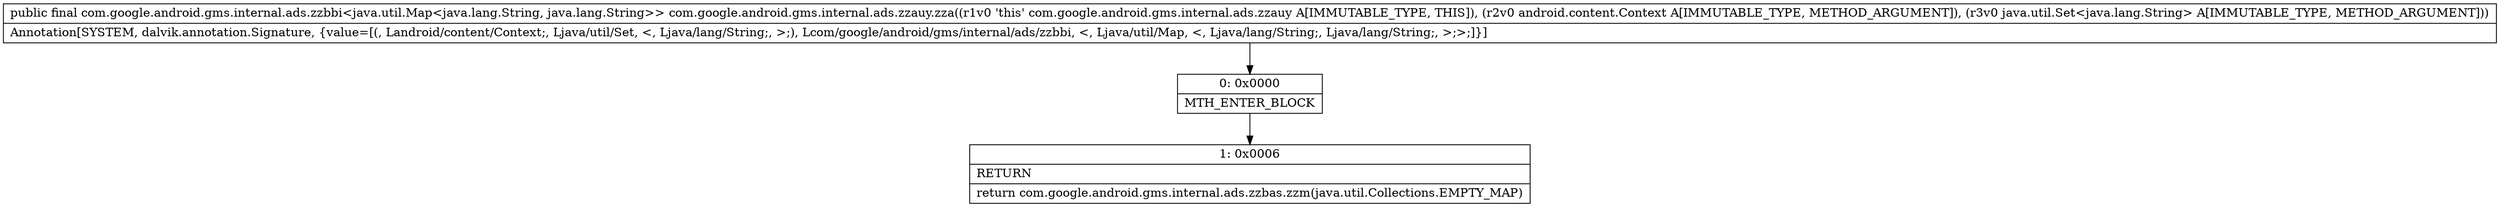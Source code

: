digraph "CFG forcom.google.android.gms.internal.ads.zzauy.zza(Landroid\/content\/Context;Ljava\/util\/Set;)Lcom\/google\/android\/gms\/internal\/ads\/zzbbi;" {
Node_0 [shape=record,label="{0\:\ 0x0000|MTH_ENTER_BLOCK\l}"];
Node_1 [shape=record,label="{1\:\ 0x0006|RETURN\l|return com.google.android.gms.internal.ads.zzbas.zzm(java.util.Collections.EMPTY_MAP)\l}"];
MethodNode[shape=record,label="{public final com.google.android.gms.internal.ads.zzbbi\<java.util.Map\<java.lang.String, java.lang.String\>\> com.google.android.gms.internal.ads.zzauy.zza((r1v0 'this' com.google.android.gms.internal.ads.zzauy A[IMMUTABLE_TYPE, THIS]), (r2v0 android.content.Context A[IMMUTABLE_TYPE, METHOD_ARGUMENT]), (r3v0 java.util.Set\<java.lang.String\> A[IMMUTABLE_TYPE, METHOD_ARGUMENT]))  | Annotation[SYSTEM, dalvik.annotation.Signature, \{value=[(, Landroid\/content\/Context;, Ljava\/util\/Set, \<, Ljava\/lang\/String;, \>;), Lcom\/google\/android\/gms\/internal\/ads\/zzbbi, \<, Ljava\/util\/Map, \<, Ljava\/lang\/String;, Ljava\/lang\/String;, \>;\>;]\}]\l}"];
MethodNode -> Node_0;
Node_0 -> Node_1;
}

